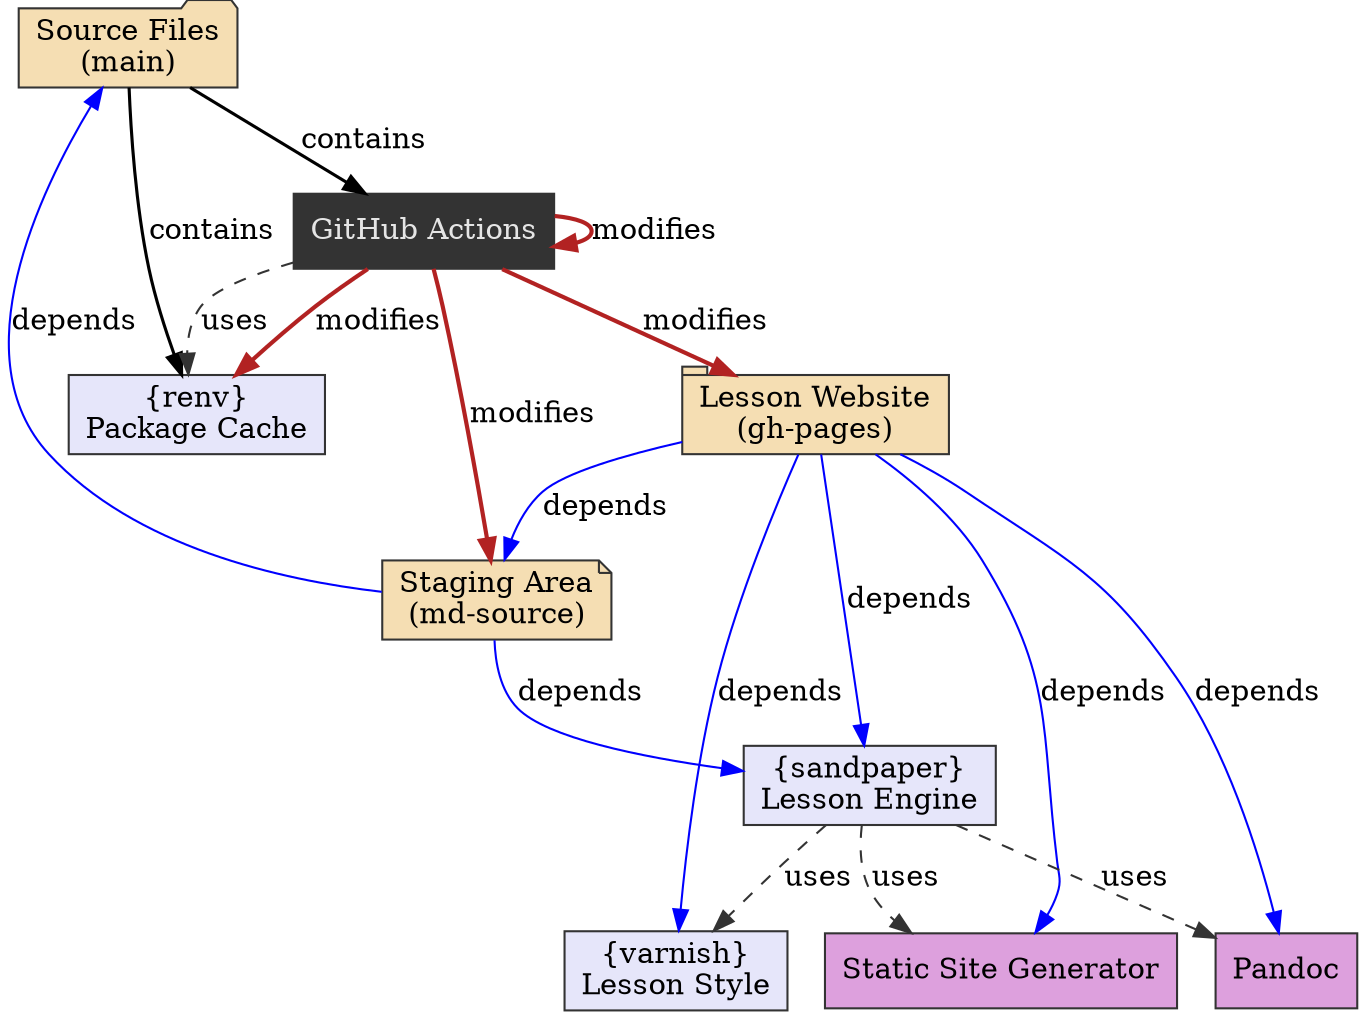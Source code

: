 digraph "Infrastructure Dependencies" {

    // Content
    node [style="filled", color="grey20", fillcolor="wheat", shape="rect"];
    source [label="Source Files\n(main)"      , shape="folder" ];
    stage  [label="Staging Area\n(md-source)" , shape="note"   ];
    site   [label="Lesson Website\n(gh-pages)", shape="tab"    ];

    // Tools
    node [style="filled", color="grey20", fillcolor="grey20", shape="rect"];
    actions   [label="GitHub Actions", fontcolor="grey90"]; 

    node [fillcolor="lavender"];
    sandpaper [label="{sandpaper}\nLesson Engine"];
    varnish   [label="{varnish}\nLesson Style"   ];
    cache     [label="{renv}\nPackage Cache"     ];
    node [fillcolor="plum"];
    engine    [label="Static Site Generator"     ];
    pandoc    [label="Pandoc"                    ];

    /* {rank="same"; actions, cache}; */
    
    edge [color="black", penwidth=1.5, label="contains"];
    source -> cache;
    source -> actions;

    edge [color="firebrick", penwidth=2, label="modifies"];
    actions     -> stage;
    actions     -> site;
    actions     -> cache;
    actions     -> actions;
    
    edge [color="blue", penwidth=1, label="depends"];
    site  -> varnish;
    site  -> engine;
    site  -> pandoc;
    site  -> stage;
    site  -> sandpaper;
    stage -> sandpaper;
    stage -> source;

    edge [color="grey20", label="uses", style="dashed"];
    sandpaper   -> varnish;
    sandpaper   -> pandoc;
    sandpaper   -> engine;
    actions     -> cache;
    
}
